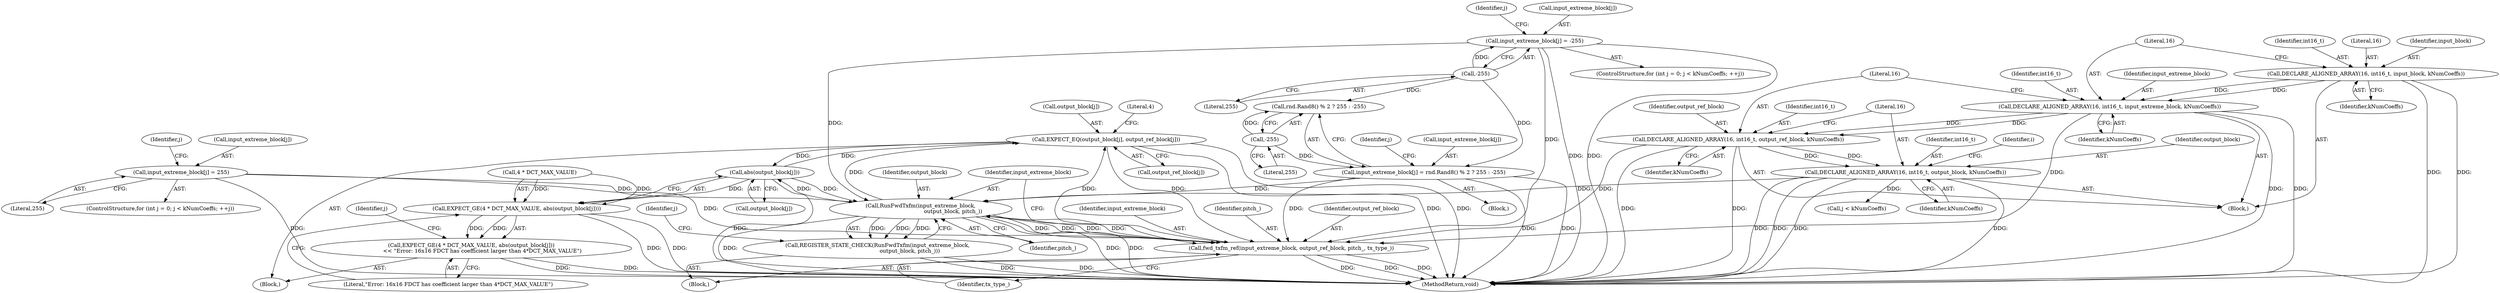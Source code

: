 digraph "1_Android_5a9753fca56f0eeb9f61e342b2fccffc364f9426_51@array" {
"1000227" [label="(Call,EXPECT_EQ(output_block[j], output_ref_block[j]))"];
"1000239" [label="(Call,abs(output_block[j]))"];
"1000227" [label="(Call,EXPECT_EQ(output_block[j], output_ref_block[j]))"];
"1000212" [label="(Call,RunFwdTxfm(input_extreme_block,\n                                      output_block, pitch_))"];
"1000181" [label="(Call,input_extreme_block[j] = 255)"];
"1000200" [label="(Call,input_extreme_block[j] = -255)"];
"1000204" [label="(Call,-255)"];
"1000156" [label="(Call,input_extreme_block[j] = rnd.Rand8() % 2 ? 255 : -255)"];
"1000165" [label="(Call,-255)"];
"1000206" [label="(Call,fwd_txfm_ref(input_extreme_block, output_ref_block, pitch_, tx_type_))"];
"1000112" [label="(Call,DECLARE_ALIGNED_ARRAY(16, int16_t, input_extreme_block, kNumCoeffs))"];
"1000107" [label="(Call,DECLARE_ALIGNED_ARRAY(16, int16_t, input_block, kNumCoeffs))"];
"1000117" [label="(Call,DECLARE_ALIGNED_ARRAY(16, int16_t, output_ref_block, kNumCoeffs))"];
"1000122" [label="(Call,DECLARE_ALIGNED_ARRAY(16, int16_t, output_block, kNumCoeffs))"];
"1000211" [label="(Call,REGISTER_STATE_CHECK(RunFwdTxfm(input_extreme_block,\n                                      output_block, pitch_)))"];
"1000235" [label="(Call,EXPECT_GE(4 * DCT_MAX_VALUE, abs(output_block[j])))"];
"1000234" [label="(Call,EXPECT_GE(4 * DCT_MAX_VALUE, abs(output_block[j]))\n             << \"Error: 16x16 FDCT has coefficient larger than 4*DCT_MAX_VALUE\")"];
"1000171" [label="(ControlStructure,for (int j = 0; j < kNumCoeffs; ++j))"];
"1000119" [label="(Identifier,int16_t)"];
"1000237" [label="(Literal,4)"];
"1000148" [label="(Block,)"];
"1000126" [label="(Identifier,kNumCoeffs)"];
"1000112" [label="(Call,DECLARE_ALIGNED_ARRAY(16, int16_t, input_extreme_block, kNumCoeffs))"];
"1000211" [label="(Call,REGISTER_STATE_CHECK(RunFwdTxfm(input_extreme_block,\n                                      output_block, pitch_)))"];
"1000215" [label="(Identifier,pitch_)"];
"1000199" [label="(Identifier,j)"];
"1000185" [label="(Literal,255)"];
"1000226" [label="(Block,)"];
"1000125" [label="(Identifier,output_block)"];
"1000143" [label="(Call,j < kNumCoeffs)"];
"1000107" [label="(Call,DECLARE_ALIGNED_ARRAY(16, int16_t, input_block, kNumCoeffs))"];
"1000204" [label="(Call,-255)"];
"1000165" [label="(Call,-255)"];
"1000219" [label="(Identifier,j)"];
"1000236" [label="(Call,4 * DCT_MAX_VALUE)"];
"1000109" [label="(Identifier,int16_t)"];
"1000239" [label="(Call,abs(output_block[j]))"];
"1000201" [label="(Call,input_extreme_block[j])"];
"1000108" [label="(Literal,16)"];
"1000166" [label="(Literal,255)"];
"1000110" [label="(Identifier,input_block)"];
"1000210" [label="(Identifier,tx_type_)"];
"1000228" [label="(Call,output_block[j])"];
"1000181" [label="(Call,input_extreme_block[j] = 255)"];
"1000182" [label="(Call,input_extreme_block[j])"];
"1000123" [label="(Literal,16)"];
"1000243" [label="(Literal,\"Error: 16x16 FDCT has coefficient larger than 4*DCT_MAX_VALUE\")"];
"1000244" [label="(MethodReturn,void)"];
"1000113" [label="(Literal,16)"];
"1000206" [label="(Call,fwd_txfm_ref(input_extreme_block, output_ref_block, pitch_, tx_type_))"];
"1000124" [label="(Identifier,int16_t)"];
"1000213" [label="(Identifier,input_extreme_block)"];
"1000205" [label="(Literal,255)"];
"1000240" [label="(Call,output_block[j])"];
"1000147" [label="(Identifier,j)"];
"1000114" [label="(Identifier,int16_t)"];
"1000121" [label="(Identifier,kNumCoeffs)"];
"1000209" [label="(Identifier,pitch_)"];
"1000111" [label="(Identifier,kNumCoeffs)"];
"1000234" [label="(Call,EXPECT_GE(4 * DCT_MAX_VALUE, abs(output_block[j]))\n             << \"Error: 16x16 FDCT has coefficient larger than 4*DCT_MAX_VALUE\")"];
"1000157" [label="(Call,input_extreme_block[j])"];
"1000118" [label="(Literal,16)"];
"1000137" [label="(Block,)"];
"1000208" [label="(Identifier,output_ref_block)"];
"1000101" [label="(Block,)"];
"1000156" [label="(Call,input_extreme_block[j] = rnd.Rand8() % 2 ? 255 : -255)"];
"1000120" [label="(Identifier,output_ref_block)"];
"1000115" [label="(Identifier,input_extreme_block)"];
"1000231" [label="(Call,output_ref_block[j])"];
"1000227" [label="(Call,EXPECT_EQ(output_block[j], output_ref_block[j]))"];
"1000212" [label="(Call,RunFwdTxfm(input_extreme_block,\n                                      output_block, pitch_))"];
"1000214" [label="(Identifier,output_block)"];
"1000235" [label="(Call,EXPECT_GE(4 * DCT_MAX_VALUE, abs(output_block[j])))"];
"1000116" [label="(Identifier,kNumCoeffs)"];
"1000117" [label="(Call,DECLARE_ALIGNED_ARRAY(16, int16_t, output_ref_block, kNumCoeffs))"];
"1000130" [label="(Identifier,i)"];
"1000160" [label="(Call,rnd.Rand8() % 2 ? 255 : -255)"];
"1000190" [label="(ControlStructure,for (int j = 0; j < kNumCoeffs; ++j))"];
"1000180" [label="(Identifier,j)"];
"1000200" [label="(Call,input_extreme_block[j] = -255)"];
"1000207" [label="(Identifier,input_extreme_block)"];
"1000122" [label="(Call,DECLARE_ALIGNED_ARRAY(16, int16_t, output_block, kNumCoeffs))"];
"1000225" [label="(Identifier,j)"];
"1000227" -> "1000226"  [label="AST: "];
"1000227" -> "1000231"  [label="CFG: "];
"1000228" -> "1000227"  [label="AST: "];
"1000231" -> "1000227"  [label="AST: "];
"1000237" -> "1000227"  [label="CFG: "];
"1000227" -> "1000244"  [label="DDG: "];
"1000227" -> "1000244"  [label="DDG: "];
"1000227" -> "1000206"  [label="DDG: "];
"1000239" -> "1000227"  [label="DDG: "];
"1000212" -> "1000227"  [label="DDG: "];
"1000206" -> "1000227"  [label="DDG: "];
"1000227" -> "1000239"  [label="DDG: "];
"1000239" -> "1000235"  [label="AST: "];
"1000239" -> "1000240"  [label="CFG: "];
"1000240" -> "1000239"  [label="AST: "];
"1000235" -> "1000239"  [label="CFG: "];
"1000239" -> "1000244"  [label="DDG: "];
"1000239" -> "1000212"  [label="DDG: "];
"1000239" -> "1000235"  [label="DDG: "];
"1000212" -> "1000239"  [label="DDG: "];
"1000212" -> "1000211"  [label="AST: "];
"1000212" -> "1000215"  [label="CFG: "];
"1000213" -> "1000212"  [label="AST: "];
"1000214" -> "1000212"  [label="AST: "];
"1000215" -> "1000212"  [label="AST: "];
"1000211" -> "1000212"  [label="CFG: "];
"1000212" -> "1000244"  [label="DDG: "];
"1000212" -> "1000244"  [label="DDG: "];
"1000212" -> "1000244"  [label="DDG: "];
"1000212" -> "1000206"  [label="DDG: "];
"1000212" -> "1000206"  [label="DDG: "];
"1000212" -> "1000211"  [label="DDG: "];
"1000212" -> "1000211"  [label="DDG: "];
"1000212" -> "1000211"  [label="DDG: "];
"1000181" -> "1000212"  [label="DDG: "];
"1000200" -> "1000212"  [label="DDG: "];
"1000156" -> "1000212"  [label="DDG: "];
"1000206" -> "1000212"  [label="DDG: "];
"1000206" -> "1000212"  [label="DDG: "];
"1000122" -> "1000212"  [label="DDG: "];
"1000181" -> "1000171"  [label="AST: "];
"1000181" -> "1000185"  [label="CFG: "];
"1000182" -> "1000181"  [label="AST: "];
"1000185" -> "1000181"  [label="AST: "];
"1000180" -> "1000181"  [label="CFG: "];
"1000181" -> "1000244"  [label="DDG: "];
"1000181" -> "1000206"  [label="DDG: "];
"1000200" -> "1000190"  [label="AST: "];
"1000200" -> "1000204"  [label="CFG: "];
"1000201" -> "1000200"  [label="AST: "];
"1000204" -> "1000200"  [label="AST: "];
"1000199" -> "1000200"  [label="CFG: "];
"1000200" -> "1000244"  [label="DDG: "];
"1000200" -> "1000244"  [label="DDG: "];
"1000204" -> "1000200"  [label="DDG: "];
"1000200" -> "1000206"  [label="DDG: "];
"1000204" -> "1000205"  [label="CFG: "];
"1000205" -> "1000204"  [label="AST: "];
"1000204" -> "1000156"  [label="DDG: "];
"1000204" -> "1000160"  [label="DDG: "];
"1000156" -> "1000148"  [label="AST: "];
"1000156" -> "1000160"  [label="CFG: "];
"1000157" -> "1000156"  [label="AST: "];
"1000160" -> "1000156"  [label="AST: "];
"1000147" -> "1000156"  [label="CFG: "];
"1000156" -> "1000244"  [label="DDG: "];
"1000156" -> "1000244"  [label="DDG: "];
"1000165" -> "1000156"  [label="DDG: "];
"1000156" -> "1000206"  [label="DDG: "];
"1000165" -> "1000160"  [label="AST: "];
"1000165" -> "1000166"  [label="CFG: "];
"1000166" -> "1000165"  [label="AST: "];
"1000160" -> "1000165"  [label="CFG: "];
"1000165" -> "1000160"  [label="DDG: "];
"1000206" -> "1000137"  [label="AST: "];
"1000206" -> "1000210"  [label="CFG: "];
"1000207" -> "1000206"  [label="AST: "];
"1000208" -> "1000206"  [label="AST: "];
"1000209" -> "1000206"  [label="AST: "];
"1000210" -> "1000206"  [label="AST: "];
"1000213" -> "1000206"  [label="CFG: "];
"1000206" -> "1000244"  [label="DDG: "];
"1000206" -> "1000244"  [label="DDG: "];
"1000206" -> "1000244"  [label="DDG: "];
"1000112" -> "1000206"  [label="DDG: "];
"1000117" -> "1000206"  [label="DDG: "];
"1000112" -> "1000101"  [label="AST: "];
"1000112" -> "1000116"  [label="CFG: "];
"1000113" -> "1000112"  [label="AST: "];
"1000114" -> "1000112"  [label="AST: "];
"1000115" -> "1000112"  [label="AST: "];
"1000116" -> "1000112"  [label="AST: "];
"1000118" -> "1000112"  [label="CFG: "];
"1000112" -> "1000244"  [label="DDG: "];
"1000112" -> "1000244"  [label="DDG: "];
"1000107" -> "1000112"  [label="DDG: "];
"1000107" -> "1000112"  [label="DDG: "];
"1000112" -> "1000117"  [label="DDG: "];
"1000112" -> "1000117"  [label="DDG: "];
"1000107" -> "1000101"  [label="AST: "];
"1000107" -> "1000111"  [label="CFG: "];
"1000108" -> "1000107"  [label="AST: "];
"1000109" -> "1000107"  [label="AST: "];
"1000110" -> "1000107"  [label="AST: "];
"1000111" -> "1000107"  [label="AST: "];
"1000113" -> "1000107"  [label="CFG: "];
"1000107" -> "1000244"  [label="DDG: "];
"1000107" -> "1000244"  [label="DDG: "];
"1000117" -> "1000101"  [label="AST: "];
"1000117" -> "1000121"  [label="CFG: "];
"1000118" -> "1000117"  [label="AST: "];
"1000119" -> "1000117"  [label="AST: "];
"1000120" -> "1000117"  [label="AST: "];
"1000121" -> "1000117"  [label="AST: "];
"1000123" -> "1000117"  [label="CFG: "];
"1000117" -> "1000244"  [label="DDG: "];
"1000117" -> "1000244"  [label="DDG: "];
"1000117" -> "1000122"  [label="DDG: "];
"1000117" -> "1000122"  [label="DDG: "];
"1000122" -> "1000101"  [label="AST: "];
"1000122" -> "1000126"  [label="CFG: "];
"1000123" -> "1000122"  [label="AST: "];
"1000124" -> "1000122"  [label="AST: "];
"1000125" -> "1000122"  [label="AST: "];
"1000126" -> "1000122"  [label="AST: "];
"1000130" -> "1000122"  [label="CFG: "];
"1000122" -> "1000244"  [label="DDG: "];
"1000122" -> "1000244"  [label="DDG: "];
"1000122" -> "1000244"  [label="DDG: "];
"1000122" -> "1000244"  [label="DDG: "];
"1000122" -> "1000143"  [label="DDG: "];
"1000211" -> "1000137"  [label="AST: "];
"1000219" -> "1000211"  [label="CFG: "];
"1000211" -> "1000244"  [label="DDG: "];
"1000211" -> "1000244"  [label="DDG: "];
"1000235" -> "1000234"  [label="AST: "];
"1000236" -> "1000235"  [label="AST: "];
"1000243" -> "1000235"  [label="CFG: "];
"1000235" -> "1000244"  [label="DDG: "];
"1000235" -> "1000244"  [label="DDG: "];
"1000235" -> "1000234"  [label="DDG: "];
"1000235" -> "1000234"  [label="DDG: "];
"1000236" -> "1000235"  [label="DDG: "];
"1000236" -> "1000235"  [label="DDG: "];
"1000234" -> "1000226"  [label="AST: "];
"1000234" -> "1000243"  [label="CFG: "];
"1000243" -> "1000234"  [label="AST: "];
"1000225" -> "1000234"  [label="CFG: "];
"1000234" -> "1000244"  [label="DDG: "];
"1000234" -> "1000244"  [label="DDG: "];
}
